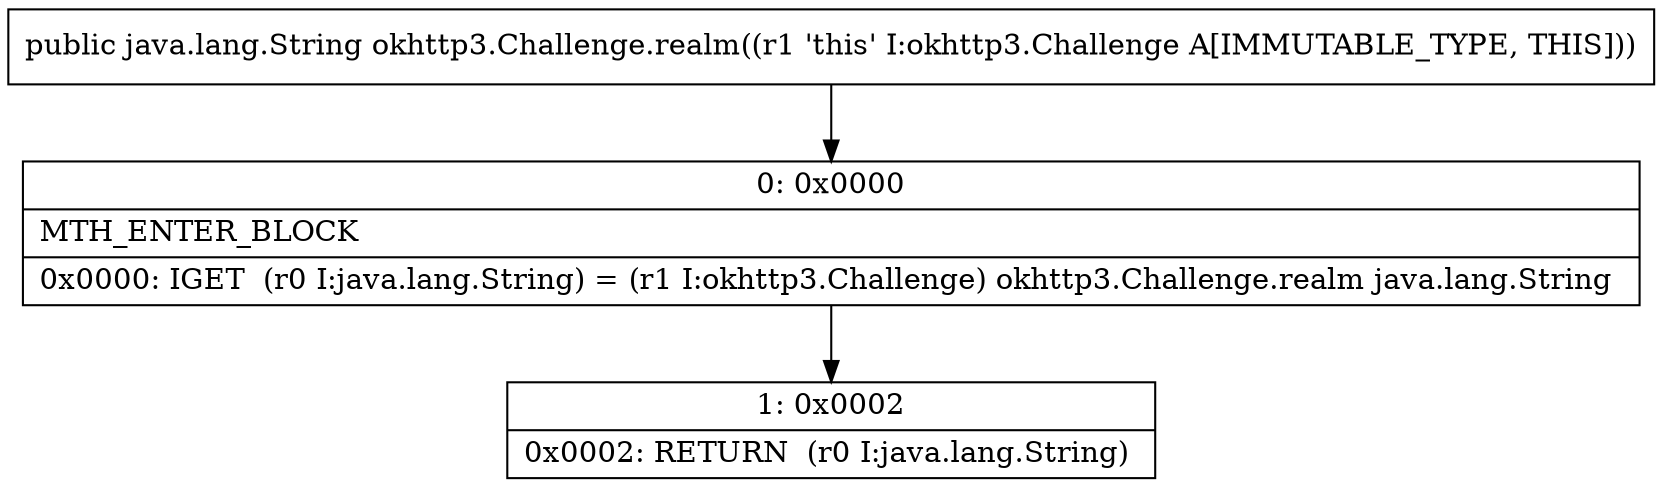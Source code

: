 digraph "CFG forokhttp3.Challenge.realm()Ljava\/lang\/String;" {
Node_0 [shape=record,label="{0\:\ 0x0000|MTH_ENTER_BLOCK\l|0x0000: IGET  (r0 I:java.lang.String) = (r1 I:okhttp3.Challenge) okhttp3.Challenge.realm java.lang.String \l}"];
Node_1 [shape=record,label="{1\:\ 0x0002|0x0002: RETURN  (r0 I:java.lang.String) \l}"];
MethodNode[shape=record,label="{public java.lang.String okhttp3.Challenge.realm((r1 'this' I:okhttp3.Challenge A[IMMUTABLE_TYPE, THIS])) }"];
MethodNode -> Node_0;
Node_0 -> Node_1;
}

